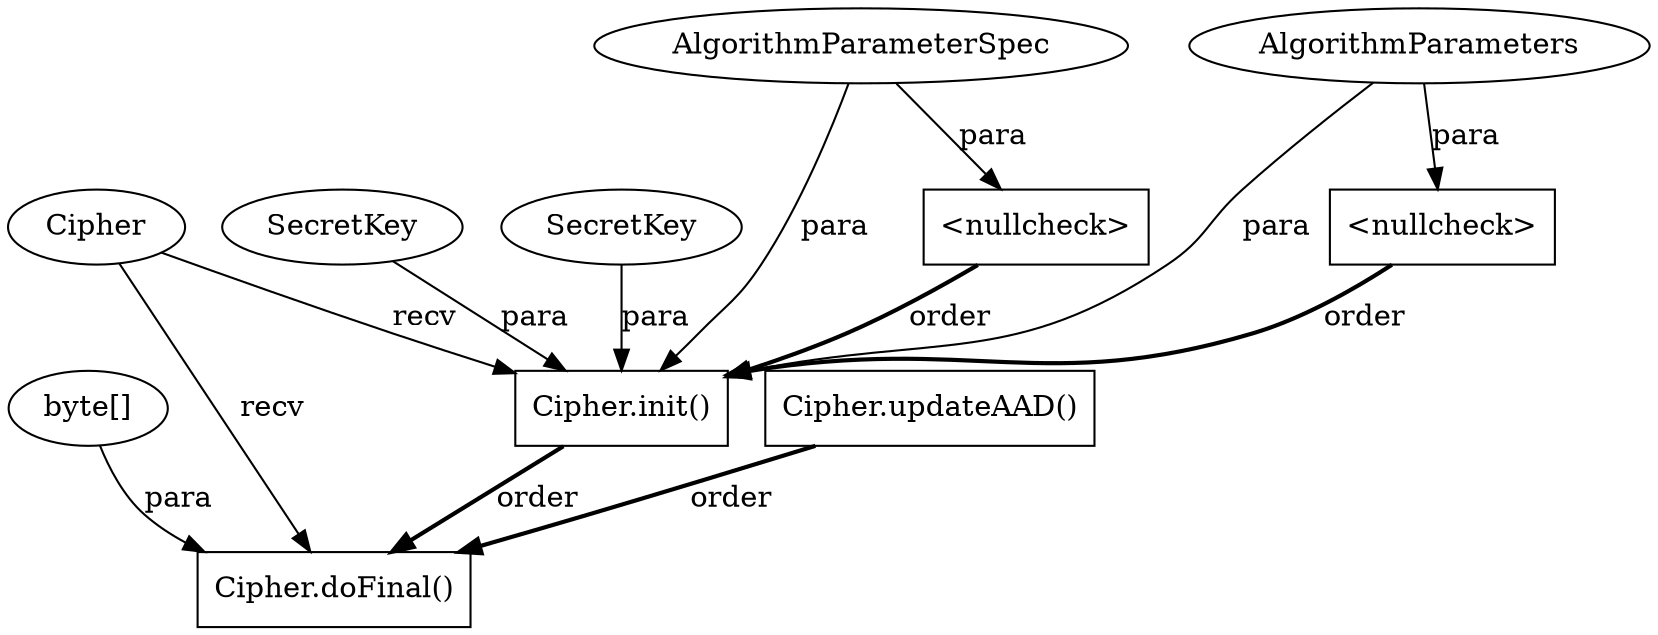 digraph "AUG" {

  1 [ label="Cipher.doFinal()" shape="box" ];
  2 [ label="byte[]" shape="ellipse" ];
  3 [ label="Cipher" shape="ellipse" ];
  4 [ label="Cipher.init()" shape="box" ];
  5 [ label="SecretKey" shape="ellipse" ];
  6 [ label="SecretKey" shape="ellipse" ];
  7 [ label="Cipher.updateAAD()" shape="box" ];
  8 [ label="AlgorithmParameterSpec" shape="ellipse" ];
  9 [ label="<nullcheck>" shape="box" ];
  10 [ label="AlgorithmParameters" shape="ellipse" ];
  11 [ label="<nullcheck>" shape="box" ];
  2 -> 1 [ label="para" style="solid" ];
  3 -> 1 [ label="recv" style="solid" ];
  4 -> 1 [ label="order" style="bold" ];
  6 -> 4 [ label="para" style="solid" ];
  5 -> 4 [ label="para" style="solid" ];
  3 -> 4 [ label="recv" style="solid" ];
  7 -> 1 [ label="order" style="bold" ];
  8 -> 9 [ label="para" style="solid" ];
  8 -> 4 [ label="para" style="solid" ];
  9 -> 4 [ label="order" style="bold" ];
  10 -> 11 [ label="para" style="solid" ];
  10 -> 4 [ label="para" style="solid" ];
  11 -> 4 [ label="order" style="bold" ];
}

